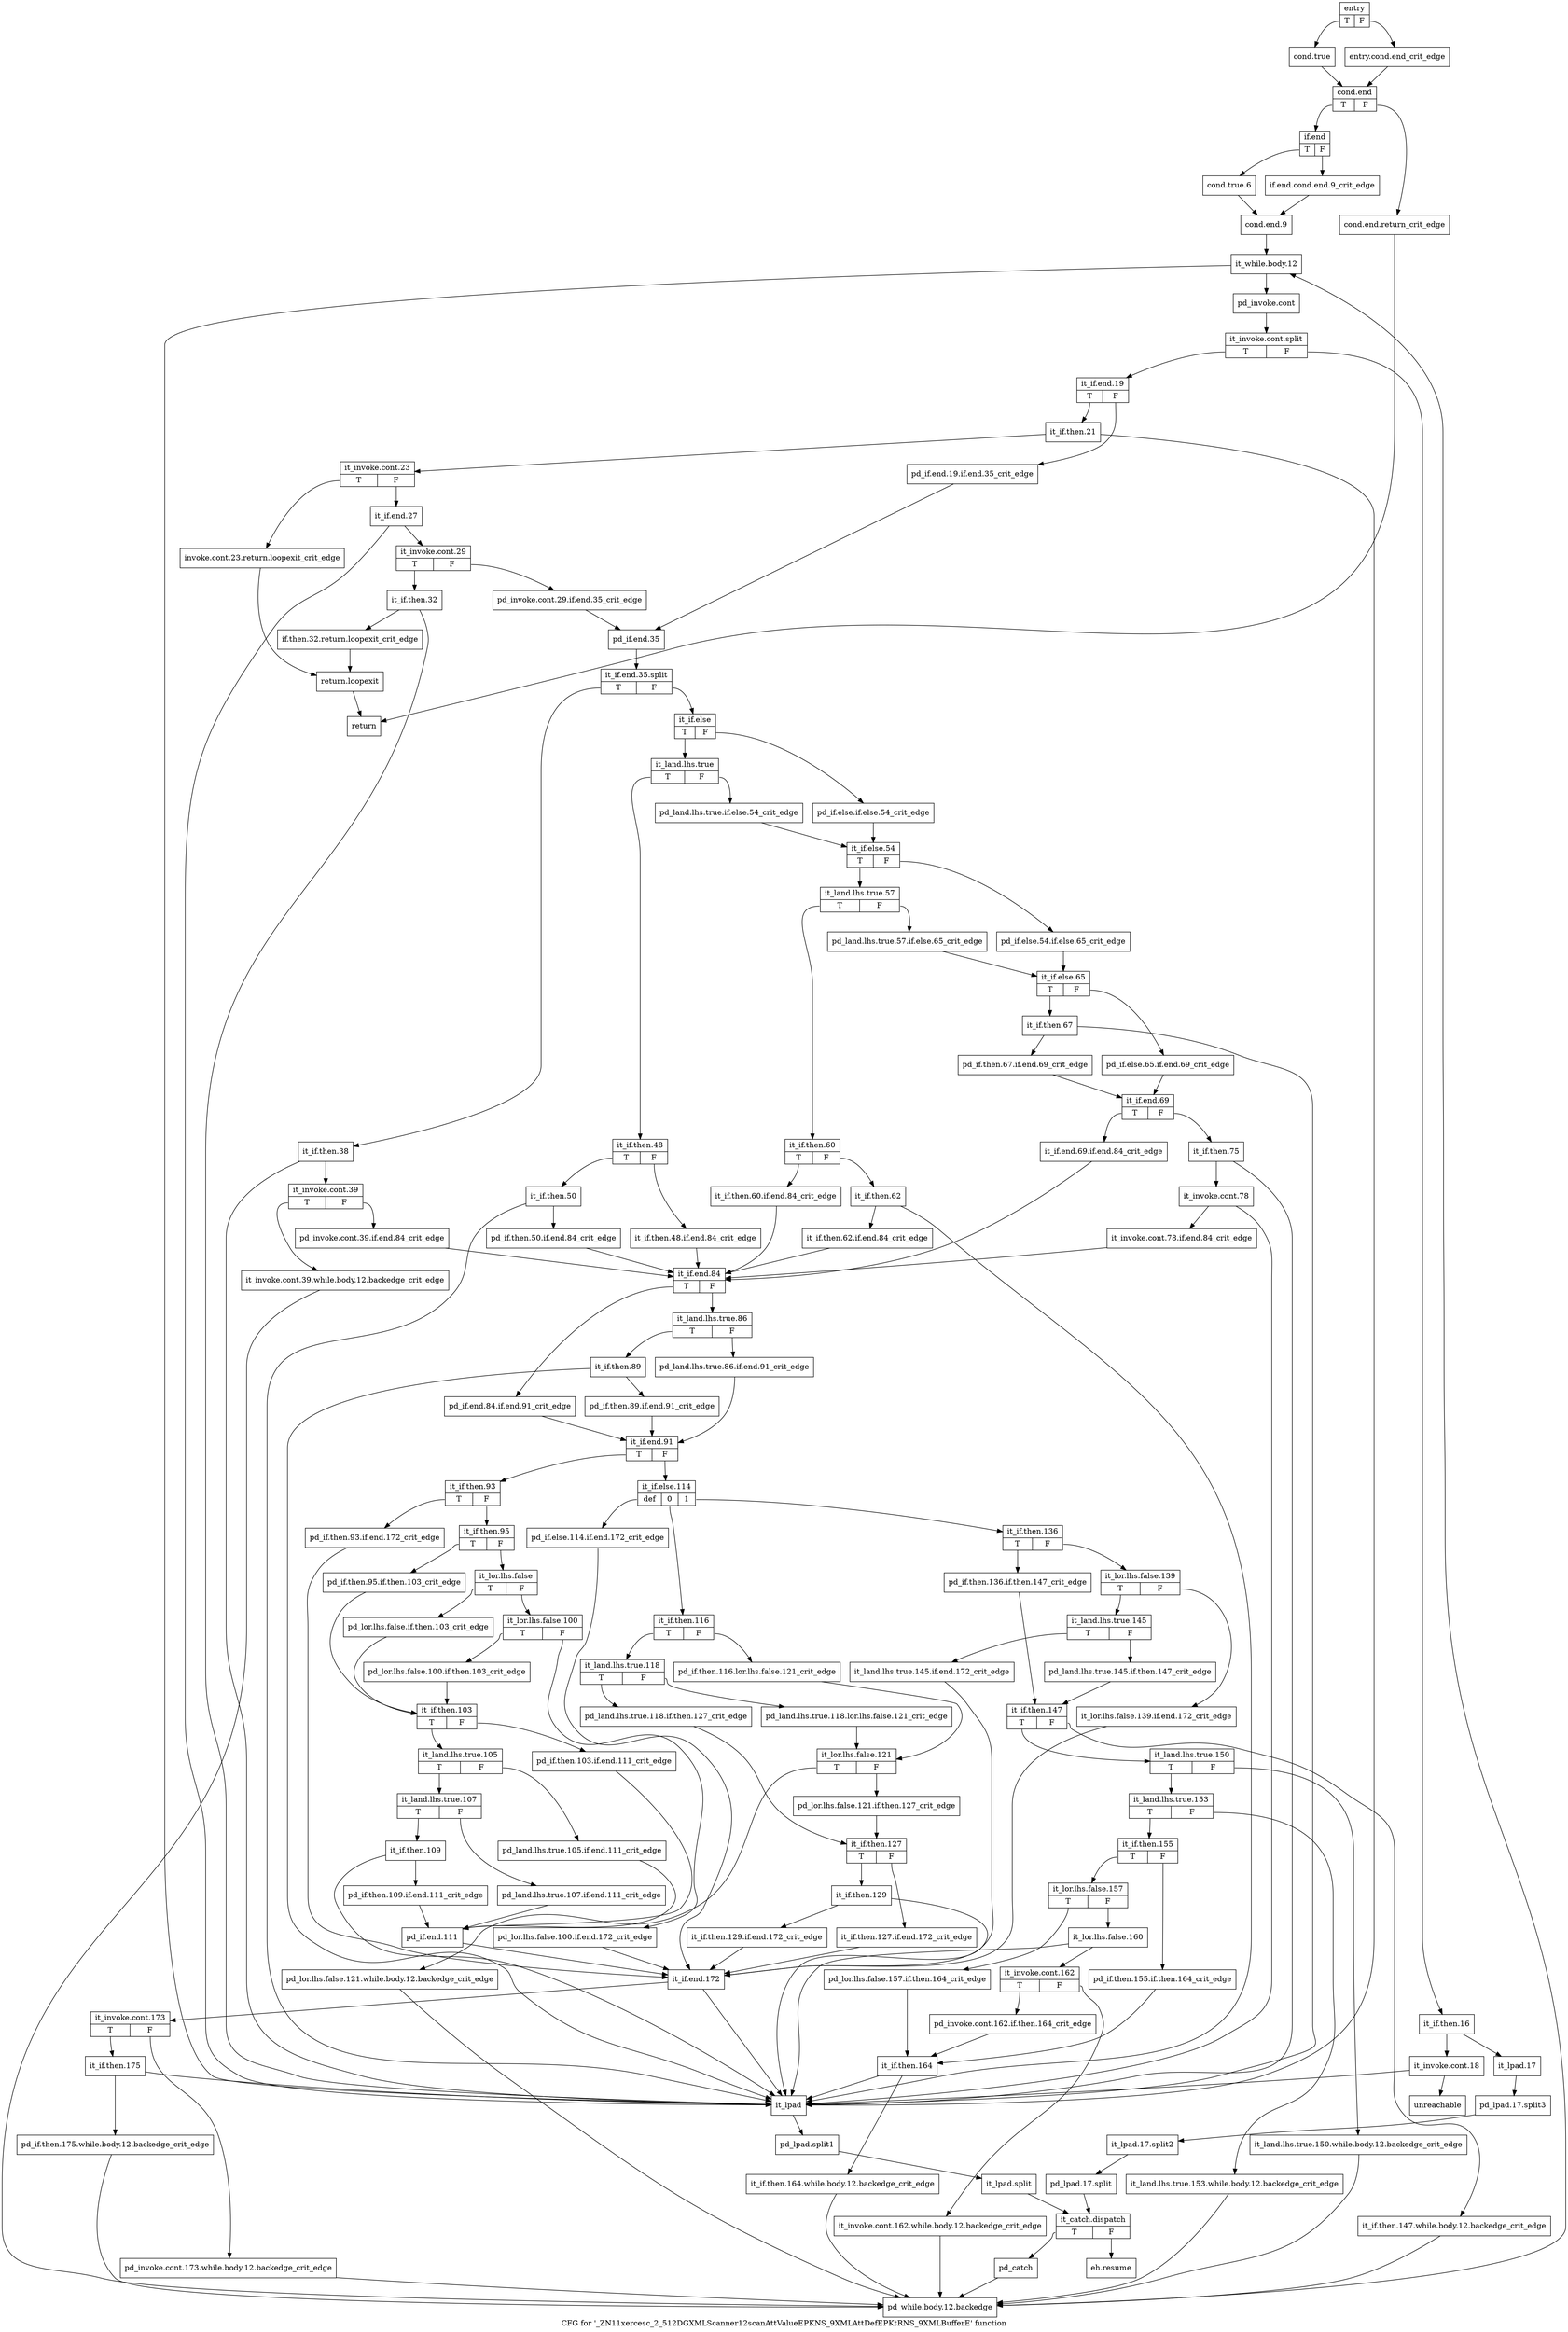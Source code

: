 digraph "CFG for '_ZN11xercesc_2_512DGXMLScanner12scanAttValueEPKNS_9XMLAttDefEPKtRNS_9XMLBufferE' function" {
	label="CFG for '_ZN11xercesc_2_512DGXMLScanner12scanAttValueEPKNS_9XMLAttDefEPKtRNS_9XMLBufferE' function";

	Node0x272ff80 [shape=record,label="{entry|{<s0>T|<s1>F}}"];
	Node0x272ff80:s0 -> Node0x2709670;
	Node0x272ff80:s1 -> Node0x2709620;
	Node0x2709620 [shape=record,label="{entry.cond.end_crit_edge}"];
	Node0x2709620 -> Node0x2730db0;
	Node0x2709670 [shape=record,label="{cond.true}"];
	Node0x2709670 -> Node0x2730db0;
	Node0x2730db0 [shape=record,label="{cond.end|{<s0>T|<s1>F}}"];
	Node0x2730db0:s0 -> Node0x2730e50;
	Node0x2730db0:s1 -> Node0x2730e00;
	Node0x2730e00 [shape=record,label="{cond.end.return_crit_edge}"];
	Node0x2730e00 -> Node0x2734a30;
	Node0x2730e50 [shape=record,label="{if.end|{<s0>T|<s1>F}}"];
	Node0x2730e50:s0 -> Node0x2730ef0;
	Node0x2730e50:s1 -> Node0x2730ea0;
	Node0x2730ea0 [shape=record,label="{if.end.cond.end.9_crit_edge}"];
	Node0x2730ea0 -> Node0x2730f40;
	Node0x2730ef0 [shape=record,label="{cond.true.6}"];
	Node0x2730ef0 -> Node0x2730f40;
	Node0x2730f40 [shape=record,label="{cond.end.9}"];
	Node0x2730f40 -> Node0x2730f90;
	Node0x2730f90 [shape=record,label="{it_while.body.12}"];
	Node0x2730f90 -> Node0x2730fe0;
	Node0x2730f90 -> Node0x27310d0;
	Node0x2730fe0 [shape=record,label="{pd_invoke.cont}"];
	Node0x2730fe0 -> Node0xa500a00;
	Node0xa500a00 [shape=record,label="{it_invoke.cont.split|{<s0>T|<s1>F}}"];
	Node0xa500a00:s0 -> Node0x2732870;
	Node0xa500a00:s1 -> Node0x2731030;
	Node0x2731030 [shape=record,label="{it_if.then.16}"];
	Node0x2731030 -> Node0x2731080;
	Node0x2731030 -> Node0x2731120;
	Node0x2731080 [shape=record,label="{it_invoke.cont.18}"];
	Node0x2731080 -> Node0x2734ad0;
	Node0x2731080 -> Node0x27310d0;
	Node0x27310d0 [shape=record,label="{it_lpad}"];
	Node0x27310d0 -> Node0xa503a30;
	Node0xa503a30 [shape=record,label="{pd_lpad.split1}"];
	Node0xa503a30 -> Node0xa503690;
	Node0xa503690 [shape=record,label="{it_lpad.split}"];
	Node0xa503690 -> Node0x2732780;
	Node0x2731120 [shape=record,label="{it_lpad.17}"];
	Node0x2731120 -> Node0xa503580;
	Node0xa503580 [shape=record,label="{pd_lpad.17.split3}"];
	Node0xa503580 -> Node0xa5248c0;
	Node0xa5248c0 [shape=record,label="{it_lpad.17.split2}"];
	Node0xa5248c0 -> Node0xa419220;
	Node0xa419220 [shape=record,label="{pd_lpad.17.split}"];
	Node0xa419220 -> Node0x2732780;
	Node0x2732780 [shape=record,label="{it_catch.dispatch|{<s0>T|<s1>F}}"];
	Node0x2732780:s0 -> Node0x27327d0;
	Node0x2732780:s1 -> Node0x2734a80;
	Node0x27327d0 [shape=record,label="{pd_catch}"];
	Node0x27327d0 -> Node0x2732820;
	Node0x2732820 [shape=record,label="{pd_while.body.12.backedge}"];
	Node0x2732820 -> Node0x2730f90;
	Node0x2732870 [shape=record,label="{it_if.end.19|{<s0>T|<s1>F}}"];
	Node0x2732870:s0 -> Node0x2732910;
	Node0x2732870:s1 -> Node0x27328c0;
	Node0x27328c0 [shape=record,label="{pd_if.end.19.if.end.35_crit_edge}"];
	Node0x27328c0 -> Node0x2732b90;
	Node0x2732910 [shape=record,label="{it_if.then.21}"];
	Node0x2732910 -> Node0x2732960;
	Node0x2732910 -> Node0x27310d0;
	Node0x2732960 [shape=record,label="{it_invoke.cont.23|{<s0>T|<s1>F}}"];
	Node0x2732960:s0 -> Node0x27329b0;
	Node0x2732960:s1 -> Node0x2732a00;
	Node0x27329b0 [shape=record,label="{invoke.cont.23.return.loopexit_crit_edge}"];
	Node0x27329b0 -> Node0x27349e0;
	Node0x2732a00 [shape=record,label="{it_if.end.27}"];
	Node0x2732a00 -> Node0x2732a50;
	Node0x2732a00 -> Node0x27310d0;
	Node0x2732a50 [shape=record,label="{it_invoke.cont.29|{<s0>T|<s1>F}}"];
	Node0x2732a50:s0 -> Node0x2732af0;
	Node0x2732a50:s1 -> Node0x2732aa0;
	Node0x2732aa0 [shape=record,label="{pd_invoke.cont.29.if.end.35_crit_edge}"];
	Node0x2732aa0 -> Node0x2732b90;
	Node0x2732af0 [shape=record,label="{it_if.then.32}"];
	Node0x2732af0 -> Node0x2732b40;
	Node0x2732af0 -> Node0x27310d0;
	Node0x2732b40 [shape=record,label="{if.then.32.return.loopexit_crit_edge}"];
	Node0x2732b40 -> Node0x27349e0;
	Node0x2732b90 [shape=record,label="{pd_if.end.35}"];
	Node0x2732b90 -> Node0xa4b6330;
	Node0xa4b6330 [shape=record,label="{it_if.end.35.split|{<s0>T|<s1>F}}"];
	Node0xa4b6330:s0 -> Node0x2732be0;
	Node0xa4b6330:s1 -> Node0x2732d20;
	Node0x2732be0 [shape=record,label="{it_if.then.38}"];
	Node0x2732be0 -> Node0x2732c30;
	Node0x2732be0 -> Node0x27310d0;
	Node0x2732c30 [shape=record,label="{it_invoke.cont.39|{<s0>T|<s1>F}}"];
	Node0x2732c30:s0 -> Node0x2732cd0;
	Node0x2732c30:s1 -> Node0x2732c80;
	Node0x2732c80 [shape=record,label="{pd_invoke.cont.39.if.end.84_crit_edge}"];
	Node0x2732c80 -> Node0x27334f0;
	Node0x2732cd0 [shape=record,label="{it_invoke.cont.39.while.body.12.backedge_crit_edge}"];
	Node0x2732cd0 -> Node0x2732820;
	Node0x2732d20 [shape=record,label="{it_if.else|{<s0>T|<s1>F}}"];
	Node0x2732d20:s0 -> Node0x2732dc0;
	Node0x2732d20:s1 -> Node0x2732d70;
	Node0x2732d70 [shape=record,label="{pd_if.else.if.else.54_crit_edge}"];
	Node0x2732d70 -> Node0x2732fa0;
	Node0x2732dc0 [shape=record,label="{it_land.lhs.true|{<s0>T|<s1>F}}"];
	Node0x2732dc0:s0 -> Node0x2732e60;
	Node0x2732dc0:s1 -> Node0x2732e10;
	Node0x2732e10 [shape=record,label="{pd_land.lhs.true.if.else.54_crit_edge}"];
	Node0x2732e10 -> Node0x2732fa0;
	Node0x2732e60 [shape=record,label="{it_if.then.48|{<s0>T|<s1>F}}"];
	Node0x2732e60:s0 -> Node0x2732f00;
	Node0x2732e60:s1 -> Node0x2732eb0;
	Node0x2732eb0 [shape=record,label="{it_if.then.48.if.end.84_crit_edge}"];
	Node0x2732eb0 -> Node0x27334f0;
	Node0x2732f00 [shape=record,label="{it_if.then.50}"];
	Node0x2732f00 -> Node0x2732f50;
	Node0x2732f00 -> Node0x27310d0;
	Node0x2732f50 [shape=record,label="{pd_if.then.50.if.end.84_crit_edge}"];
	Node0x2732f50 -> Node0x27334f0;
	Node0x2732fa0 [shape=record,label="{it_if.else.54|{<s0>T|<s1>F}}"];
	Node0x2732fa0:s0 -> Node0x2733040;
	Node0x2732fa0:s1 -> Node0x2732ff0;
	Node0x2732ff0 [shape=record,label="{pd_if.else.54.if.else.65_crit_edge}"];
	Node0x2732ff0 -> Node0x2733220;
	Node0x2733040 [shape=record,label="{it_land.lhs.true.57|{<s0>T|<s1>F}}"];
	Node0x2733040:s0 -> Node0x27330e0;
	Node0x2733040:s1 -> Node0x2733090;
	Node0x2733090 [shape=record,label="{pd_land.lhs.true.57.if.else.65_crit_edge}"];
	Node0x2733090 -> Node0x2733220;
	Node0x27330e0 [shape=record,label="{it_if.then.60|{<s0>T|<s1>F}}"];
	Node0x27330e0:s0 -> Node0x2733130;
	Node0x27330e0:s1 -> Node0x2733180;
	Node0x2733130 [shape=record,label="{it_if.then.60.if.end.84_crit_edge}"];
	Node0x2733130 -> Node0x27334f0;
	Node0x2733180 [shape=record,label="{it_if.then.62}"];
	Node0x2733180 -> Node0x27331d0;
	Node0x2733180 -> Node0x27310d0;
	Node0x27331d0 [shape=record,label="{it_if.then.62.if.end.84_crit_edge}"];
	Node0x27331d0 -> Node0x27334f0;
	Node0x2733220 [shape=record,label="{it_if.else.65|{<s0>T|<s1>F}}"];
	Node0x2733220:s0 -> Node0x27332c0;
	Node0x2733220:s1 -> Node0x2733270;
	Node0x2733270 [shape=record,label="{pd_if.else.65.if.end.69_crit_edge}"];
	Node0x2733270 -> Node0x2733360;
	Node0x27332c0 [shape=record,label="{it_if.then.67}"];
	Node0x27332c0 -> Node0x2733310;
	Node0x27332c0 -> Node0x27310d0;
	Node0x2733310 [shape=record,label="{pd_if.then.67.if.end.69_crit_edge}"];
	Node0x2733310 -> Node0x2733360;
	Node0x2733360 [shape=record,label="{it_if.end.69|{<s0>T|<s1>F}}"];
	Node0x2733360:s0 -> Node0x27333b0;
	Node0x2733360:s1 -> Node0x2733400;
	Node0x27333b0 [shape=record,label="{it_if.end.69.if.end.84_crit_edge}"];
	Node0x27333b0 -> Node0x27334f0;
	Node0x2733400 [shape=record,label="{it_if.then.75}"];
	Node0x2733400 -> Node0x2733450;
	Node0x2733400 -> Node0x27310d0;
	Node0x2733450 [shape=record,label="{it_invoke.cont.78}"];
	Node0x2733450 -> Node0x27334a0;
	Node0x2733450 -> Node0x27310d0;
	Node0x27334a0 [shape=record,label="{it_invoke.cont.78.if.end.84_crit_edge}"];
	Node0x27334a0 -> Node0x27334f0;
	Node0x27334f0 [shape=record,label="{it_if.end.84|{<s0>T|<s1>F}}"];
	Node0x27334f0:s0 -> Node0x2733540;
	Node0x27334f0:s1 -> Node0x2733590;
	Node0x2733540 [shape=record,label="{pd_if.end.84.if.end.91_crit_edge}"];
	Node0x2733540 -> Node0x27336d0;
	Node0x2733590 [shape=record,label="{it_land.lhs.true.86|{<s0>T|<s1>F}}"];
	Node0x2733590:s0 -> Node0x2733630;
	Node0x2733590:s1 -> Node0x27335e0;
	Node0x27335e0 [shape=record,label="{pd_land.lhs.true.86.if.end.91_crit_edge}"];
	Node0x27335e0 -> Node0x27336d0;
	Node0x2733630 [shape=record,label="{it_if.then.89}"];
	Node0x2733630 -> Node0x2733680;
	Node0x2733630 -> Node0x27310d0;
	Node0x2733680 [shape=record,label="{pd_if.then.89.if.end.91_crit_edge}"];
	Node0x2733680 -> Node0x27336d0;
	Node0x27336d0 [shape=record,label="{it_if.end.91|{<s0>T|<s1>F}}"];
	Node0x27336d0:s0 -> Node0x2733720;
	Node0x27336d0:s1 -> Node0x2733cc0;
	Node0x2733720 [shape=record,label="{it_if.then.93|{<s0>T|<s1>F}}"];
	Node0x2733720:s0 -> Node0x2733770;
	Node0x2733720:s1 -> Node0x27337c0;
	Node0x2733770 [shape=record,label="{pd_if.then.93.if.end.172_crit_edge}"];
	Node0x2733770 -> Node0x2734850;
	Node0x27337c0 [shape=record,label="{it_if.then.95|{<s0>T|<s1>F}}"];
	Node0x27337c0:s0 -> Node0x2733810;
	Node0x27337c0:s1 -> Node0x2733860;
	Node0x2733810 [shape=record,label="{pd_if.then.95.if.then.103_crit_edge}"];
	Node0x2733810 -> Node0x27339f0;
	Node0x2733860 [shape=record,label="{it_lor.lhs.false|{<s0>T|<s1>F}}"];
	Node0x2733860:s0 -> Node0x27338b0;
	Node0x2733860:s1 -> Node0x2733900;
	Node0x27338b0 [shape=record,label="{pd_lor.lhs.false.if.then.103_crit_edge}"];
	Node0x27338b0 -> Node0x27339f0;
	Node0x2733900 [shape=record,label="{it_lor.lhs.false.100|{<s0>T|<s1>F}}"];
	Node0x2733900:s0 -> Node0x27339a0;
	Node0x2733900:s1 -> Node0x2733950;
	Node0x2733950 [shape=record,label="{pd_lor.lhs.false.100.if.end.172_crit_edge}"];
	Node0x2733950 -> Node0x2734850;
	Node0x27339a0 [shape=record,label="{pd_lor.lhs.false.100.if.then.103_crit_edge}"];
	Node0x27339a0 -> Node0x27339f0;
	Node0x27339f0 [shape=record,label="{it_if.then.103|{<s0>T|<s1>F}}"];
	Node0x27339f0:s0 -> Node0x2733a90;
	Node0x27339f0:s1 -> Node0x2733a40;
	Node0x2733a40 [shape=record,label="{pd_if.then.103.if.end.111_crit_edge}"];
	Node0x2733a40 -> Node0x2733c70;
	Node0x2733a90 [shape=record,label="{it_land.lhs.true.105|{<s0>T|<s1>F}}"];
	Node0x2733a90:s0 -> Node0x2733b30;
	Node0x2733a90:s1 -> Node0x2733ae0;
	Node0x2733ae0 [shape=record,label="{pd_land.lhs.true.105.if.end.111_crit_edge}"];
	Node0x2733ae0 -> Node0x2733c70;
	Node0x2733b30 [shape=record,label="{it_land.lhs.true.107|{<s0>T|<s1>F}}"];
	Node0x2733b30:s0 -> Node0x2733bd0;
	Node0x2733b30:s1 -> Node0x2733b80;
	Node0x2733b80 [shape=record,label="{pd_land.lhs.true.107.if.end.111_crit_edge}"];
	Node0x2733b80 -> Node0x2733c70;
	Node0x2733bd0 [shape=record,label="{it_if.then.109}"];
	Node0x2733bd0 -> Node0x2733c20;
	Node0x2733bd0 -> Node0x27310d0;
	Node0x2733c20 [shape=record,label="{pd_if.then.109.if.end.111_crit_edge}"];
	Node0x2733c20 -> Node0x2733c70;
	Node0x2733c70 [shape=record,label="{pd_if.end.111}"];
	Node0x2733c70 -> Node0x2734850;
	Node0x2733cc0 [shape=record,label="{it_if.else.114|{<s0>def|<s1>0|<s2>1}}"];
	Node0x2733cc0:s0 -> Node0x2733d10;
	Node0x2733cc0:s1 -> Node0x2733d60;
	Node0x2733cc0:s2 -> Node0x2734120;
	Node0x2733d10 [shape=record,label="{pd_if.else.114.if.end.172_crit_edge}"];
	Node0x2733d10 -> Node0x2734850;
	Node0x2733d60 [shape=record,label="{it_if.then.116|{<s0>T|<s1>F}}"];
	Node0x2733d60:s0 -> Node0x2733e00;
	Node0x2733d60:s1 -> Node0x2733db0;
	Node0x2733db0 [shape=record,label="{pd_if.then.116.lor.lhs.false.121_crit_edge}"];
	Node0x2733db0 -> Node0x2733ef0;
	Node0x2733e00 [shape=record,label="{it_land.lhs.true.118|{<s0>T|<s1>F}}"];
	Node0x2733e00:s0 -> Node0x2733ea0;
	Node0x2733e00:s1 -> Node0x2733e50;
	Node0x2733e50 [shape=record,label="{pd_land.lhs.true.118.lor.lhs.false.121_crit_edge}"];
	Node0x2733e50 -> Node0x2733ef0;
	Node0x2733ea0 [shape=record,label="{pd_land.lhs.true.118.if.then.127_crit_edge}"];
	Node0x2733ea0 -> Node0x2733fe0;
	Node0x2733ef0 [shape=record,label="{it_lor.lhs.false.121|{<s0>T|<s1>F}}"];
	Node0x2733ef0:s0 -> Node0x2733f90;
	Node0x2733ef0:s1 -> Node0x2733f40;
	Node0x2733f40 [shape=record,label="{pd_lor.lhs.false.121.if.then.127_crit_edge}"];
	Node0x2733f40 -> Node0x2733fe0;
	Node0x2733f90 [shape=record,label="{pd_lor.lhs.false.121.while.body.12.backedge_crit_edge}"];
	Node0x2733f90 -> Node0x2732820;
	Node0x2733fe0 [shape=record,label="{it_if.then.127|{<s0>T|<s1>F}}"];
	Node0x2733fe0:s0 -> Node0x2734080;
	Node0x2733fe0:s1 -> Node0x2734030;
	Node0x2734030 [shape=record,label="{it_if.then.127.if.end.172_crit_edge}"];
	Node0x2734030 -> Node0x2734850;
	Node0x2734080 [shape=record,label="{it_if.then.129}"];
	Node0x2734080 -> Node0x27340d0;
	Node0x2734080 -> Node0x27310d0;
	Node0x27340d0 [shape=record,label="{it_if.then.129.if.end.172_crit_edge}"];
	Node0x27340d0 -> Node0x2734850;
	Node0x2734120 [shape=record,label="{it_if.then.136|{<s0>T|<s1>F}}"];
	Node0x2734120:s0 -> Node0x2734170;
	Node0x2734120:s1 -> Node0x27341c0;
	Node0x2734170 [shape=record,label="{pd_if.then.136.if.then.147_crit_edge}"];
	Node0x2734170 -> Node0x2734350;
	Node0x27341c0 [shape=record,label="{it_lor.lhs.false.139|{<s0>T|<s1>F}}"];
	Node0x27341c0:s0 -> Node0x2734260;
	Node0x27341c0:s1 -> Node0x2734210;
	Node0x2734210 [shape=record,label="{it_lor.lhs.false.139.if.end.172_crit_edge}"];
	Node0x2734210 -> Node0x2734850;
	Node0x2734260 [shape=record,label="{it_land.lhs.true.145|{<s0>T|<s1>F}}"];
	Node0x2734260:s0 -> Node0x2734300;
	Node0x2734260:s1 -> Node0x27342b0;
	Node0x27342b0 [shape=record,label="{pd_land.lhs.true.145.if.then.147_crit_edge}"];
	Node0x27342b0 -> Node0x2734350;
	Node0x2734300 [shape=record,label="{it_land.lhs.true.145.if.end.172_crit_edge}"];
	Node0x2734300 -> Node0x2734850;
	Node0x2734350 [shape=record,label="{it_if.then.147|{<s0>T|<s1>F}}"];
	Node0x2734350:s0 -> Node0x27343f0;
	Node0x2734350:s1 -> Node0x27343a0;
	Node0x27343a0 [shape=record,label="{it_if.then.147.while.body.12.backedge_crit_edge}"];
	Node0x27343a0 -> Node0x2732820;
	Node0x27343f0 [shape=record,label="{it_land.lhs.true.150|{<s0>T|<s1>F}}"];
	Node0x27343f0:s0 -> Node0x2734490;
	Node0x27343f0:s1 -> Node0x2734440;
	Node0x2734440 [shape=record,label="{it_land.lhs.true.150.while.body.12.backedge_crit_edge}"];
	Node0x2734440 -> Node0x2732820;
	Node0x2734490 [shape=record,label="{it_land.lhs.true.153|{<s0>T|<s1>F}}"];
	Node0x2734490:s0 -> Node0x2734530;
	Node0x2734490:s1 -> Node0x27344e0;
	Node0x27344e0 [shape=record,label="{it_land.lhs.true.153.while.body.12.backedge_crit_edge}"];
	Node0x27344e0 -> Node0x2732820;
	Node0x2734530 [shape=record,label="{it_if.then.155|{<s0>T|<s1>F}}"];
	Node0x2734530:s0 -> Node0x27345d0;
	Node0x2734530:s1 -> Node0x2734580;
	Node0x2734580 [shape=record,label="{pd_if.then.155.if.then.164_crit_edge}"];
	Node0x2734580 -> Node0x27347b0;
	Node0x27345d0 [shape=record,label="{it_lor.lhs.false.157|{<s0>T|<s1>F}}"];
	Node0x27345d0:s0 -> Node0x2734620;
	Node0x27345d0:s1 -> Node0x2734670;
	Node0x2734620 [shape=record,label="{pd_lor.lhs.false.157.if.then.164_crit_edge}"];
	Node0x2734620 -> Node0x27347b0;
	Node0x2734670 [shape=record,label="{it_lor.lhs.false.160}"];
	Node0x2734670 -> Node0x27346c0;
	Node0x2734670 -> Node0x27310d0;
	Node0x27346c0 [shape=record,label="{it_invoke.cont.162|{<s0>T|<s1>F}}"];
	Node0x27346c0:s0 -> Node0x2734760;
	Node0x27346c0:s1 -> Node0x2734710;
	Node0x2734710 [shape=record,label="{it_invoke.cont.162.while.body.12.backedge_crit_edge}"];
	Node0x2734710 -> Node0x2732820;
	Node0x2734760 [shape=record,label="{pd_invoke.cont.162.if.then.164_crit_edge}"];
	Node0x2734760 -> Node0x27347b0;
	Node0x27347b0 [shape=record,label="{it_if.then.164}"];
	Node0x27347b0 -> Node0x2734800;
	Node0x27347b0 -> Node0x27310d0;
	Node0x2734800 [shape=record,label="{it_if.then.164.while.body.12.backedge_crit_edge}"];
	Node0x2734800 -> Node0x2732820;
	Node0x2734850 [shape=record,label="{it_if.end.172}"];
	Node0x2734850 -> Node0x27348a0;
	Node0x2734850 -> Node0x27310d0;
	Node0x27348a0 [shape=record,label="{it_invoke.cont.173|{<s0>T|<s1>F}}"];
	Node0x27348a0:s0 -> Node0x2734940;
	Node0x27348a0:s1 -> Node0x27348f0;
	Node0x27348f0 [shape=record,label="{pd_invoke.cont.173.while.body.12.backedge_crit_edge}"];
	Node0x27348f0 -> Node0x2732820;
	Node0x2734940 [shape=record,label="{it_if.then.175}"];
	Node0x2734940 -> Node0x2734990;
	Node0x2734940 -> Node0x27310d0;
	Node0x2734990 [shape=record,label="{pd_if.then.175.while.body.12.backedge_crit_edge}"];
	Node0x2734990 -> Node0x2732820;
	Node0x27349e0 [shape=record,label="{return.loopexit}"];
	Node0x27349e0 -> Node0x2734a30;
	Node0x2734a30 [shape=record,label="{return}"];
	Node0x2734a80 [shape=record,label="{eh.resume}"];
	Node0x2734ad0 [shape=record,label="{unreachable}"];
}
